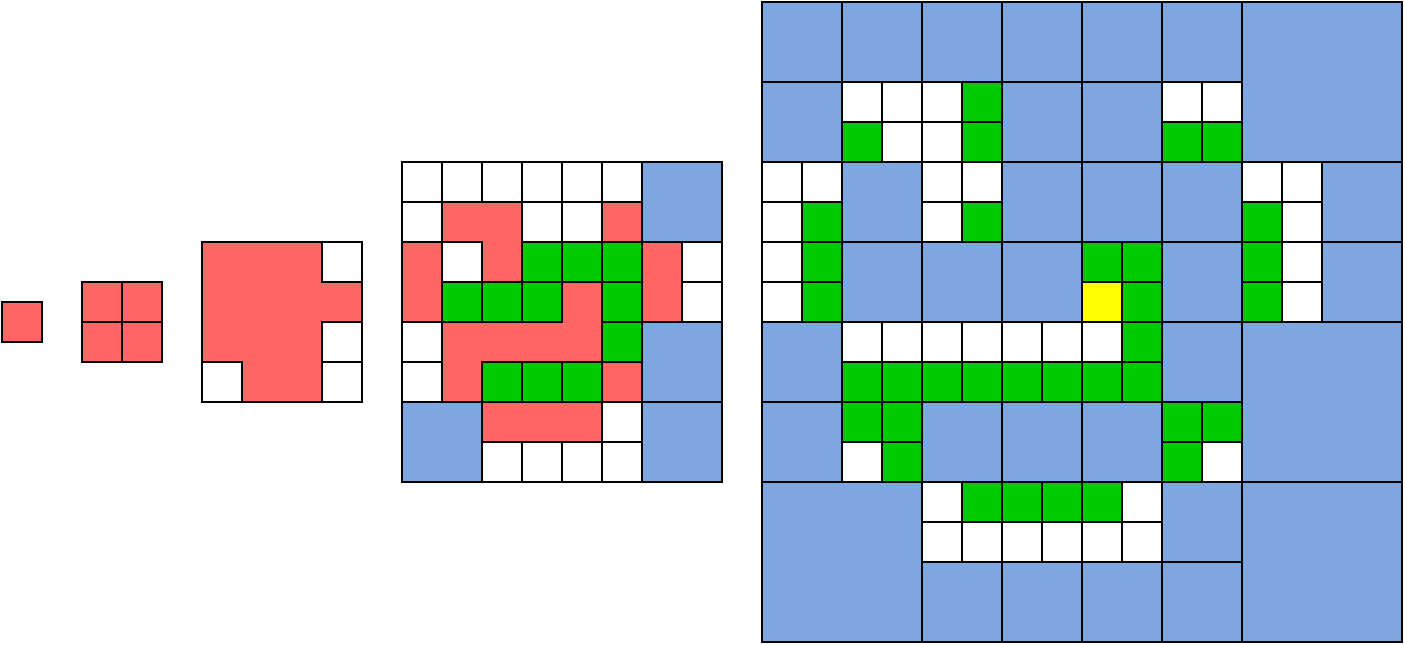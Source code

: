 <mxfile version="24.4.13" type="device">
  <diagram name="Page-1" id="Xse8WK59IOAnQLQ-py6_">
    <mxGraphModel dx="2045" dy="697" grid="1" gridSize="20" guides="0" tooltips="1" connect="0" arrows="0" fold="1" page="1" pageScale="1" pageWidth="850" pageHeight="1100" math="0" shadow="0">
      <root>
        <mxCell id="0" />
        <mxCell id="1" parent="0" />
        <mxCell id="hQ4Kj63C60F2XzSE5vp--160" value="" style="whiteSpace=wrap;html=1;aspect=fixed;" vertex="1" parent="1">
          <mxGeometry x="-340" y="760" width="320" height="320" as="geometry" />
        </mxCell>
        <mxCell id="hQ4Kj63C60F2XzSE5vp--51" value="" style="rounded=0;whiteSpace=wrap;html=1;fillColor=#7EA6E0;" vertex="1" parent="1">
          <mxGeometry x="-100" y="760" width="80" height="80" as="geometry" />
        </mxCell>
        <mxCell id="hQ4Kj63C60F2XzSE5vp--82" value="" style="rounded=0;whiteSpace=wrap;html=1;fillColor=#FF6666;" vertex="1" parent="1">
          <mxGeometry x="-720" y="910" width="20" height="20" as="geometry" />
        </mxCell>
        <mxCell id="hQ4Kj63C60F2XzSE5vp--83" value="" style="rounded=0;whiteSpace=wrap;html=1;fillColor=#FF6666;" vertex="1" parent="1">
          <mxGeometry x="-680" y="900" width="40" height="40" as="geometry" />
        </mxCell>
        <mxCell id="hQ4Kj63C60F2XzSE5vp--86" value="" style="endArrow=none;html=1;rounded=0;" edge="1" parent="1">
          <mxGeometry width="50" height="50" relative="1" as="geometry">
            <mxPoint x="-680" y="920" as="sourcePoint" />
            <mxPoint x="-640" y="920" as="targetPoint" />
          </mxGeometry>
        </mxCell>
        <mxCell id="hQ4Kj63C60F2XzSE5vp--87" value="" style="endArrow=none;html=1;rounded=0;" edge="1" parent="1">
          <mxGeometry width="50" height="50" relative="1" as="geometry">
            <mxPoint x="-660" y="940" as="sourcePoint" />
            <mxPoint x="-660" y="900" as="targetPoint" />
          </mxGeometry>
        </mxCell>
        <mxCell id="hQ4Kj63C60F2XzSE5vp--88" value="" style="whiteSpace=wrap;html=1;aspect=fixed;fillColor=#FF6666;" vertex="1" parent="1">
          <mxGeometry x="-620" y="880" width="80" height="80" as="geometry" />
        </mxCell>
        <mxCell id="hQ4Kj63C60F2XzSE5vp--97" value="" style="whiteSpace=wrap;html=1;aspect=fixed;fillColor=#FF6666;" vertex="1" parent="1">
          <mxGeometry x="-520" y="840" width="160" height="160" as="geometry" />
        </mxCell>
        <mxCell id="hQ4Kj63C60F2XzSE5vp--98" value="" style="rounded=0;whiteSpace=wrap;html=1;" vertex="1" parent="1">
          <mxGeometry x="-560" y="880" width="20" height="20" as="geometry" />
        </mxCell>
        <mxCell id="hQ4Kj63C60F2XzSE5vp--99" value="" style="rounded=0;whiteSpace=wrap;html=1;" vertex="1" parent="1">
          <mxGeometry x="-560" y="920" width="20" height="20" as="geometry" />
        </mxCell>
        <mxCell id="hQ4Kj63C60F2XzSE5vp--100" value="" style="rounded=0;whiteSpace=wrap;html=1;" vertex="1" parent="1">
          <mxGeometry x="-560" y="940" width="20" height="20" as="geometry" />
        </mxCell>
        <mxCell id="hQ4Kj63C60F2XzSE5vp--101" value="" style="rounded=0;whiteSpace=wrap;html=1;" vertex="1" parent="1">
          <mxGeometry x="-620" y="940" width="20" height="20" as="geometry" />
        </mxCell>
        <mxCell id="hQ4Kj63C60F2XzSE5vp--122" value="" style="rounded=0;whiteSpace=wrap;html=1;" vertex="1" parent="1">
          <mxGeometry x="-520" y="840" width="20" height="20" as="geometry" />
        </mxCell>
        <mxCell id="hQ4Kj63C60F2XzSE5vp--123" value="" style="rounded=0;whiteSpace=wrap;html=1;" vertex="1" parent="1">
          <mxGeometry x="-520" y="860" width="20" height="20" as="geometry" />
        </mxCell>
        <mxCell id="hQ4Kj63C60F2XzSE5vp--124" value="" style="whiteSpace=wrap;html=1;aspect=fixed;fillColor=#7EA6E0;" vertex="1" parent="1">
          <mxGeometry x="-400" y="840" width="40" height="40" as="geometry" />
        </mxCell>
        <mxCell id="hQ4Kj63C60F2XzSE5vp--126" value="" style="whiteSpace=wrap;html=1;aspect=fixed;fillColor=#7EA6E0;" vertex="1" parent="1">
          <mxGeometry x="-400" y="960" width="40" height="40" as="geometry" />
        </mxCell>
        <mxCell id="hQ4Kj63C60F2XzSE5vp--127" value="" style="whiteSpace=wrap;html=1;aspect=fixed;fillColor=#7EA6E0;" vertex="1" parent="1">
          <mxGeometry x="-400" y="920" width="40" height="40" as="geometry" />
        </mxCell>
        <mxCell id="hQ4Kj63C60F2XzSE5vp--129" value="" style="whiteSpace=wrap;html=1;aspect=fixed;fillColor=#7EA6E0;" vertex="1" parent="1">
          <mxGeometry x="-520" y="960" width="40" height="40" as="geometry" />
        </mxCell>
        <mxCell id="hQ4Kj63C60F2XzSE5vp--130" value="" style="rounded=0;whiteSpace=wrap;html=1;" vertex="1" parent="1">
          <mxGeometry x="-500" y="840" width="20" height="20" as="geometry" />
        </mxCell>
        <mxCell id="hQ4Kj63C60F2XzSE5vp--131" value="" style="rounded=0;whiteSpace=wrap;html=1;" vertex="1" parent="1">
          <mxGeometry x="-480" y="840" width="20" height="20" as="geometry" />
        </mxCell>
        <mxCell id="hQ4Kj63C60F2XzSE5vp--132" value="" style="rounded=0;whiteSpace=wrap;html=1;" vertex="1" parent="1">
          <mxGeometry x="-460" y="840" width="20" height="20" as="geometry" />
        </mxCell>
        <mxCell id="hQ4Kj63C60F2XzSE5vp--133" value="" style="rounded=0;whiteSpace=wrap;html=1;" vertex="1" parent="1">
          <mxGeometry x="-440" y="840" width="20" height="20" as="geometry" />
        </mxCell>
        <mxCell id="hQ4Kj63C60F2XzSE5vp--134" value="" style="rounded=0;whiteSpace=wrap;html=1;" vertex="1" parent="1">
          <mxGeometry x="-420" y="840" width="20" height="20" as="geometry" />
        </mxCell>
        <mxCell id="hQ4Kj63C60F2XzSE5vp--135" value="" style="rounded=0;whiteSpace=wrap;html=1;" vertex="1" parent="1">
          <mxGeometry x="-440" y="860" width="20" height="20" as="geometry" />
        </mxCell>
        <mxCell id="hQ4Kj63C60F2XzSE5vp--136" value="" style="rounded=0;whiteSpace=wrap;html=1;" vertex="1" parent="1">
          <mxGeometry x="-460" y="860" width="20" height="20" as="geometry" />
        </mxCell>
        <mxCell id="hQ4Kj63C60F2XzSE5vp--137" value="" style="rounded=0;whiteSpace=wrap;html=1;" vertex="1" parent="1">
          <mxGeometry x="-500" y="880" width="20" height="20" as="geometry" />
        </mxCell>
        <mxCell id="hQ4Kj63C60F2XzSE5vp--138" value="" style="rounded=0;whiteSpace=wrap;html=1;" vertex="1" parent="1">
          <mxGeometry x="-520" y="920" width="20" height="20" as="geometry" />
        </mxCell>
        <mxCell id="hQ4Kj63C60F2XzSE5vp--139" value="" style="rounded=0;whiteSpace=wrap;html=1;" vertex="1" parent="1">
          <mxGeometry x="-520" y="940" width="20" height="20" as="geometry" />
        </mxCell>
        <mxCell id="hQ4Kj63C60F2XzSE5vp--140" value="" style="rounded=0;whiteSpace=wrap;html=1;" vertex="1" parent="1">
          <mxGeometry x="-480" y="980" width="20" height="20" as="geometry" />
        </mxCell>
        <mxCell id="hQ4Kj63C60F2XzSE5vp--141" value="" style="rounded=0;whiteSpace=wrap;html=1;" vertex="1" parent="1">
          <mxGeometry x="-460" y="980" width="20" height="20" as="geometry" />
        </mxCell>
        <mxCell id="hQ4Kj63C60F2XzSE5vp--142" value="" style="rounded=0;whiteSpace=wrap;html=1;" vertex="1" parent="1">
          <mxGeometry x="-440" y="980" width="20" height="20" as="geometry" />
        </mxCell>
        <mxCell id="hQ4Kj63C60F2XzSE5vp--143" value="" style="rounded=0;whiteSpace=wrap;html=1;" vertex="1" parent="1">
          <mxGeometry x="-420" y="980" width="20" height="20" as="geometry" />
        </mxCell>
        <mxCell id="hQ4Kj63C60F2XzSE5vp--144" value="" style="rounded=0;whiteSpace=wrap;html=1;" vertex="1" parent="1">
          <mxGeometry x="-420" y="960" width="20" height="20" as="geometry" />
        </mxCell>
        <mxCell id="hQ4Kj63C60F2XzSE5vp--145" value="" style="rounded=0;whiteSpace=wrap;html=1;" vertex="1" parent="1">
          <mxGeometry x="-380" y="900" width="20" height="20" as="geometry" />
        </mxCell>
        <mxCell id="hQ4Kj63C60F2XzSE5vp--146" value="" style="rounded=0;whiteSpace=wrap;html=1;" vertex="1" parent="1">
          <mxGeometry x="-380" y="880" width="20" height="20" as="geometry" />
        </mxCell>
        <mxCell id="hQ4Kj63C60F2XzSE5vp--147" value="" style="rounded=0;whiteSpace=wrap;html=1;fillColor=#00CC00;" vertex="1" parent="1">
          <mxGeometry x="-420" y="880" width="20" height="20" as="geometry" />
        </mxCell>
        <mxCell id="hQ4Kj63C60F2XzSE5vp--149" value="" style="rounded=0;whiteSpace=wrap;html=1;fillColor=#00CC00;" vertex="1" parent="1">
          <mxGeometry x="-420" y="900" width="20" height="20" as="geometry" />
        </mxCell>
        <mxCell id="hQ4Kj63C60F2XzSE5vp--150" value="" style="rounded=0;whiteSpace=wrap;html=1;fillColor=#00CC00;" vertex="1" parent="1">
          <mxGeometry x="-440" y="880" width="20" height="20" as="geometry" />
        </mxCell>
        <mxCell id="hQ4Kj63C60F2XzSE5vp--151" value="" style="rounded=0;whiteSpace=wrap;html=1;fillColor=#00CC00;" vertex="1" parent="1">
          <mxGeometry x="-460" y="880" width="20" height="20" as="geometry" />
        </mxCell>
        <mxCell id="hQ4Kj63C60F2XzSE5vp--152" value="" style="rounded=0;whiteSpace=wrap;html=1;fillColor=#00CC00;" vertex="1" parent="1">
          <mxGeometry x="-460" y="900" width="20" height="20" as="geometry" />
        </mxCell>
        <mxCell id="hQ4Kj63C60F2XzSE5vp--153" value="" style="rounded=0;whiteSpace=wrap;html=1;fillColor=#00CC00;" vertex="1" parent="1">
          <mxGeometry x="-480" y="900" width="20" height="20" as="geometry" />
        </mxCell>
        <mxCell id="hQ4Kj63C60F2XzSE5vp--154" value="" style="rounded=0;whiteSpace=wrap;html=1;fillColor=#00CC00;" vertex="1" parent="1">
          <mxGeometry x="-500" y="900" width="20" height="20" as="geometry" />
        </mxCell>
        <mxCell id="hQ4Kj63C60F2XzSE5vp--155" value="" style="rounded=0;whiteSpace=wrap;html=1;fillColor=#00CC00;" vertex="1" parent="1">
          <mxGeometry x="-480" y="940" width="20" height="20" as="geometry" />
        </mxCell>
        <mxCell id="hQ4Kj63C60F2XzSE5vp--156" value="" style="rounded=0;whiteSpace=wrap;html=1;fillColor=#00CC00;" vertex="1" parent="1">
          <mxGeometry x="-460" y="940" width="20" height="20" as="geometry" />
        </mxCell>
        <mxCell id="hQ4Kj63C60F2XzSE5vp--157" value="" style="rounded=0;whiteSpace=wrap;html=1;fillColor=#00CC00;" vertex="1" parent="1">
          <mxGeometry x="-440" y="940" width="20" height="20" as="geometry" />
        </mxCell>
        <mxCell id="hQ4Kj63C60F2XzSE5vp--158" value="" style="rounded=0;whiteSpace=wrap;html=1;fillColor=#00CC00;" vertex="1" parent="1">
          <mxGeometry x="-420" y="920" width="20" height="20" as="geometry" />
        </mxCell>
        <mxCell id="hQ4Kj63C60F2XzSE5vp--106" value="" style="endArrow=none;html=1;rounded=0;" edge="1" parent="1">
          <mxGeometry width="50" height="50" relative="1" as="geometry">
            <mxPoint x="-420" y="1000" as="sourcePoint" />
            <mxPoint x="-420" y="840" as="targetPoint" />
          </mxGeometry>
        </mxCell>
        <mxCell id="hQ4Kj63C60F2XzSE5vp--107" value="" style="endArrow=none;html=1;rounded=0;" edge="1" parent="1">
          <mxGeometry width="50" height="50" relative="1" as="geometry">
            <mxPoint x="-400" y="1000" as="sourcePoint" />
            <mxPoint x="-400" y="840" as="targetPoint" />
          </mxGeometry>
        </mxCell>
        <mxCell id="hQ4Kj63C60F2XzSE5vp--119" value="" style="endArrow=none;html=1;rounded=0;" edge="1" parent="1">
          <mxGeometry width="50" height="50" relative="1" as="geometry">
            <mxPoint x="-520" y="960" as="sourcePoint" />
            <mxPoint x="-360" y="960" as="targetPoint" />
          </mxGeometry>
        </mxCell>
        <mxCell id="hQ4Kj63C60F2XzSE5vp--161" value="" style="rounded=0;whiteSpace=wrap;html=1;fillColor=#7EA6E0;" vertex="1" parent="1">
          <mxGeometry x="-340" y="800" width="40" height="40" as="geometry" />
        </mxCell>
        <mxCell id="hQ4Kj63C60F2XzSE5vp--164" value="" style="rounded=0;whiteSpace=wrap;html=1;fillColor=#7EA6E0;" vertex="1" parent="1">
          <mxGeometry x="-220" y="840" width="40" height="40" as="geometry" />
        </mxCell>
        <mxCell id="hQ4Kj63C60F2XzSE5vp--166" value="" style="rounded=0;whiteSpace=wrap;html=1;fillColor=#7EA6E0;" vertex="1" parent="1">
          <mxGeometry x="-140" y="760" width="40" height="40" as="geometry" />
        </mxCell>
        <mxCell id="hQ4Kj63C60F2XzSE5vp--169" value="" style="rounded=0;whiteSpace=wrap;html=1;fillColor=#7EA6E0;" vertex="1" parent="1">
          <mxGeometry x="-300" y="840" width="40" height="40" as="geometry" />
        </mxCell>
        <mxCell id="hQ4Kj63C60F2XzSE5vp--172" value="" style="rounded=0;whiteSpace=wrap;html=1;fillColor=#7EA6E0;" vertex="1" parent="1">
          <mxGeometry x="-340" y="960" width="40" height="40" as="geometry" />
        </mxCell>
        <mxCell id="hQ4Kj63C60F2XzSE5vp--173" value="" style="rounded=0;whiteSpace=wrap;html=1;fillColor=#7EA6E0;" vertex="1" parent="1">
          <mxGeometry x="-260" y="960" width="40" height="40" as="geometry" />
        </mxCell>
        <mxCell id="hQ4Kj63C60F2XzSE5vp--176" value="" style="rounded=0;whiteSpace=wrap;html=1;fillColor=#7EA6E0;" vertex="1" parent="1">
          <mxGeometry x="-300" y="880" width="40" height="40" as="geometry" />
        </mxCell>
        <mxCell id="hQ4Kj63C60F2XzSE5vp--180" value="" style="rounded=0;whiteSpace=wrap;html=1;fillColor=#7EA6E0;" vertex="1" parent="1">
          <mxGeometry x="-140" y="840" width="40" height="40" as="geometry" />
        </mxCell>
        <mxCell id="hQ4Kj63C60F2XzSE5vp--183" value="" style="rounded=0;whiteSpace=wrap;html=1;fillColor=#7EA6E0;" vertex="1" parent="1">
          <mxGeometry x="-140" y="1000" width="40" height="40" as="geometry" />
        </mxCell>
        <mxCell id="hQ4Kj63C60F2XzSE5vp--187" value="" style="rounded=0;whiteSpace=wrap;html=1;fillColor=#7EA6E0;" vertex="1" parent="1">
          <mxGeometry x="-260" y="1040" width="40" height="40" as="geometry" />
        </mxCell>
        <mxCell id="hQ4Kj63C60F2XzSE5vp--189" value="" style="rounded=0;whiteSpace=wrap;html=1;fillColor=#7EA6E0;" vertex="1" parent="1">
          <mxGeometry x="-60" y="880" width="40" height="40" as="geometry" />
        </mxCell>
        <mxCell id="hQ4Kj63C60F2XzSE5vp--190" value="" style="rounded=0;whiteSpace=wrap;html=1;fillColor=#7EA6E0;" vertex="1" parent="1">
          <mxGeometry x="-100" y="1000" width="80" height="80" as="geometry" />
        </mxCell>
        <mxCell id="hQ4Kj63C60F2XzSE5vp--191" value="" style="rounded=0;whiteSpace=wrap;html=1;fillColor=#7EA6E0;" vertex="1" parent="1">
          <mxGeometry x="-340" y="1000" width="80" height="80" as="geometry" />
        </mxCell>
        <mxCell id="hQ4Kj63C60F2XzSE5vp--192" value="" style="rounded=0;whiteSpace=wrap;html=1;fillColor=#00CC00;" vertex="1" parent="1">
          <mxGeometry x="-300" y="820" width="20" height="20" as="geometry" />
        </mxCell>
        <mxCell id="hQ4Kj63C60F2XzSE5vp--193" value="" style="rounded=0;whiteSpace=wrap;html=1;fillColor=#00CC00;" vertex="1" parent="1">
          <mxGeometry x="-240" y="800" width="20" height="40" as="geometry" />
        </mxCell>
        <mxCell id="hQ4Kj63C60F2XzSE5vp--194" value="" style="rounded=0;whiteSpace=wrap;html=1;fillColor=#7EA6E0;" vertex="1" parent="1">
          <mxGeometry x="-340" y="760" width="40" height="40" as="geometry" />
        </mxCell>
        <mxCell id="hQ4Kj63C60F2XzSE5vp--195" value="" style="rounded=0;whiteSpace=wrap;html=1;fillColor=#00CC00;" vertex="1" parent="1">
          <mxGeometry x="-240" y="860" width="20" height="20" as="geometry" />
        </mxCell>
        <mxCell id="hQ4Kj63C60F2XzSE5vp--196" value="" style="rounded=0;whiteSpace=wrap;html=1;fillColor=#00CC00;" vertex="1" parent="1">
          <mxGeometry x="-320" y="860" width="20" height="60" as="geometry" />
        </mxCell>
        <mxCell id="hQ4Kj63C60F2XzSE5vp--197" value="" style="rounded=0;whiteSpace=wrap;html=1;fillColor=#FFFF00;" vertex="1" parent="1">
          <mxGeometry x="-180" y="900" width="20" height="20" as="geometry" />
        </mxCell>
        <mxCell id="hQ4Kj63C60F2XzSE5vp--198" value="" style="rounded=0;whiteSpace=wrap;html=1;fillColor=#00CC00;" vertex="1" parent="1">
          <mxGeometry x="-140" y="820" width="40" height="20" as="geometry" />
        </mxCell>
        <mxCell id="hQ4Kj63C60F2XzSE5vp--199" value="" style="rounded=0;whiteSpace=wrap;html=1;fillColor=#00CC00;" vertex="1" parent="1">
          <mxGeometry x="-100" y="860" width="20" height="60" as="geometry" />
        </mxCell>
        <mxCell id="hQ4Kj63C60F2XzSE5vp--200" value="" style="rounded=0;whiteSpace=wrap;html=1;fillColor=#00CC00;" vertex="1" parent="1">
          <mxGeometry x="-160" y="880" width="20" height="80" as="geometry" />
        </mxCell>
        <mxCell id="hQ4Kj63C60F2XzSE5vp--201" value="" style="rounded=0;whiteSpace=wrap;html=1;fillColor=#00CC00;" vertex="1" parent="1">
          <mxGeometry x="-180" y="880" width="20" height="20" as="geometry" />
        </mxCell>
        <mxCell id="hQ4Kj63C60F2XzSE5vp--202" value="" style="rounded=0;whiteSpace=wrap;html=1;fillColor=#00CC00;" vertex="1" parent="1">
          <mxGeometry x="-240" y="1000" width="80" height="20" as="geometry" />
        </mxCell>
        <mxCell id="hQ4Kj63C60F2XzSE5vp--203" value="" style="rounded=0;whiteSpace=wrap;html=1;fillColor=#00CC00;" vertex="1" parent="1">
          <mxGeometry x="-300" y="940" width="20" height="40" as="geometry" />
        </mxCell>
        <mxCell id="hQ4Kj63C60F2XzSE5vp--204" value="" style="rounded=0;whiteSpace=wrap;html=1;fillColor=#00CC00;" vertex="1" parent="1">
          <mxGeometry x="-280" y="940" width="20" height="60" as="geometry" />
        </mxCell>
        <mxCell id="hQ4Kj63C60F2XzSE5vp--205" value="" style="rounded=0;whiteSpace=wrap;html=1;fillColor=#00CC00;" vertex="1" parent="1">
          <mxGeometry x="-260" y="940" width="100" height="20" as="geometry" />
        </mxCell>
        <mxCell id="hQ4Kj63C60F2XzSE5vp--206" value="" style="rounded=0;whiteSpace=wrap;html=1;fillColor=#00CC00;" vertex="1" parent="1">
          <mxGeometry x="-140" y="960" width="20" height="40" as="geometry" />
        </mxCell>
        <mxCell id="hQ4Kj63C60F2XzSE5vp--207" value="" style="rounded=0;whiteSpace=wrap;html=1;fillColor=#00CC00;" vertex="1" parent="1">
          <mxGeometry x="-120" y="960" width="20" height="20" as="geometry" />
        </mxCell>
        <mxCell id="hQ4Kj63C60F2XzSE5vp--262" value="" style="rounded=0;whiteSpace=wrap;html=1;fillColor=#7EA6E0;" vertex="1" parent="1">
          <mxGeometry x="-220" y="800" width="40" height="40" as="geometry" />
        </mxCell>
        <mxCell id="hQ4Kj63C60F2XzSE5vp--263" value="" style="rounded=0;whiteSpace=wrap;html=1;fillColor=#7EA6E0;" vertex="1" parent="1">
          <mxGeometry x="-220" y="760" width="40" height="40" as="geometry" />
        </mxCell>
        <mxCell id="hQ4Kj63C60F2XzSE5vp--264" value="" style="rounded=0;whiteSpace=wrap;html=1;fillColor=#7EA6E0;" vertex="1" parent="1">
          <mxGeometry x="-180" y="760" width="40" height="40" as="geometry" />
        </mxCell>
        <mxCell id="hQ4Kj63C60F2XzSE5vp--265" value="" style="rounded=0;whiteSpace=wrap;html=1;fillColor=#7EA6E0;" vertex="1" parent="1">
          <mxGeometry x="-180" y="800" width="40" height="40" as="geometry" />
        </mxCell>
        <mxCell id="hQ4Kj63C60F2XzSE5vp--266" value="" style="rounded=0;whiteSpace=wrap;html=1;fillColor=#7EA6E0;" vertex="1" parent="1">
          <mxGeometry x="-180" y="840" width="40" height="40" as="geometry" />
        </mxCell>
        <mxCell id="hQ4Kj63C60F2XzSE5vp--267" value="" style="rounded=0;whiteSpace=wrap;html=1;fillColor=#7EA6E0;" vertex="1" parent="1">
          <mxGeometry x="-300" y="760" width="40" height="40" as="geometry" />
        </mxCell>
        <mxCell id="hQ4Kj63C60F2XzSE5vp--268" value="" style="rounded=0;whiteSpace=wrap;html=1;fillColor=#7EA6E0;" vertex="1" parent="1">
          <mxGeometry x="-260" y="760" width="40" height="40" as="geometry" />
        </mxCell>
        <mxCell id="hQ4Kj63C60F2XzSE5vp--269" value="" style="rounded=0;whiteSpace=wrap;html=1;fillColor=#7EA6E0;" vertex="1" parent="1">
          <mxGeometry x="-260" y="880" width="40" height="40" as="geometry" />
        </mxCell>
        <mxCell id="hQ4Kj63C60F2XzSE5vp--270" value="" style="rounded=0;whiteSpace=wrap;html=1;fillColor=#7EA6E0;" vertex="1" parent="1">
          <mxGeometry x="-220" y="880" width="40" height="40" as="geometry" />
        </mxCell>
        <mxCell id="hQ4Kj63C60F2XzSE5vp--271" value="" style="rounded=0;whiteSpace=wrap;html=1;fillColor=#7EA6E0;" vertex="1" parent="1">
          <mxGeometry x="-140" y="880" width="40" height="40" as="geometry" />
        </mxCell>
        <mxCell id="hQ4Kj63C60F2XzSE5vp--272" value="" style="rounded=0;whiteSpace=wrap;html=1;fillColor=#7EA6E0;" vertex="1" parent="1">
          <mxGeometry x="-140" y="920" width="40" height="40" as="geometry" />
        </mxCell>
        <mxCell id="hQ4Kj63C60F2XzSE5vp--273" value="" style="rounded=0;whiteSpace=wrap;html=1;fillColor=#7EA6E0;" vertex="1" parent="1">
          <mxGeometry x="-60" y="840" width="40" height="40" as="geometry" />
        </mxCell>
        <mxCell id="hQ4Kj63C60F2XzSE5vp--274" value="" style="rounded=0;whiteSpace=wrap;html=1;fillColor=#7EA6E0;" vertex="1" parent="1">
          <mxGeometry x="-100" y="920" width="80" height="80" as="geometry" />
        </mxCell>
        <mxCell id="hQ4Kj63C60F2XzSE5vp--275" value="" style="rounded=0;whiteSpace=wrap;html=1;fillColor=#7EA6E0;" vertex="1" parent="1">
          <mxGeometry x="-220" y="1040" width="40" height="40" as="geometry" />
        </mxCell>
        <mxCell id="hQ4Kj63C60F2XzSE5vp--276" value="" style="rounded=0;whiteSpace=wrap;html=1;fillColor=#7EA6E0;" vertex="1" parent="1">
          <mxGeometry x="-180" y="1040" width="40" height="40" as="geometry" />
        </mxCell>
        <mxCell id="hQ4Kj63C60F2XzSE5vp--277" value="" style="rounded=0;whiteSpace=wrap;html=1;fillColor=#7EA6E0;" vertex="1" parent="1">
          <mxGeometry x="-140" y="1040" width="40" height="40" as="geometry" />
        </mxCell>
        <mxCell id="hQ4Kj63C60F2XzSE5vp--278" value="" style="rounded=0;whiteSpace=wrap;html=1;fillColor=#7EA6E0;" vertex="1" parent="1">
          <mxGeometry x="-220" y="960" width="40" height="40" as="geometry" />
        </mxCell>
        <mxCell id="hQ4Kj63C60F2XzSE5vp--279" value="" style="rounded=0;whiteSpace=wrap;html=1;fillColor=#7EA6E0;" vertex="1" parent="1">
          <mxGeometry x="-180" y="960" width="40" height="40" as="geometry" />
        </mxCell>
        <mxCell id="hQ4Kj63C60F2XzSE5vp--280" value="" style="rounded=0;whiteSpace=wrap;html=1;fillColor=#7EA6E0;" vertex="1" parent="1">
          <mxGeometry x="-340" y="920" width="40" height="40" as="geometry" />
        </mxCell>
        <mxCell id="hQ4Kj63C60F2XzSE5vp--281" value="" style="rounded=0;whiteSpace=wrap;html=1;fillColor=#00CC00;" vertex="1" parent="1">
          <mxGeometry x="-320" y="880" width="20" height="20" as="geometry" />
        </mxCell>
        <mxCell id="hQ4Kj63C60F2XzSE5vp--282" value="" style="rounded=0;whiteSpace=wrap;html=1;fillColor=#00CC00;" vertex="1" parent="1">
          <mxGeometry x="-240" y="940" width="20" height="20" as="geometry" />
        </mxCell>
        <mxCell id="hQ4Kj63C60F2XzSE5vp--283" value="" style="rounded=0;whiteSpace=wrap;html=1;fillColor=#00CC00;" vertex="1" parent="1">
          <mxGeometry x="-200" y="940" width="20" height="20" as="geometry" />
        </mxCell>
        <mxCell id="hQ4Kj63C60F2XzSE5vp--284" value="" style="rounded=0;whiteSpace=wrap;html=1;fillColor=#00CC00;" vertex="1" parent="1">
          <mxGeometry x="-160" y="920" width="20" height="20" as="geometry" />
        </mxCell>
        <mxCell id="hQ4Kj63C60F2XzSE5vp--285" value="" style="rounded=0;whiteSpace=wrap;html=1;fillColor=#00CC00;" vertex="1" parent="1">
          <mxGeometry x="-160" y="880" width="20" height="20" as="geometry" />
        </mxCell>
        <mxCell id="hQ4Kj63C60F2XzSE5vp--286" value="" style="rounded=0;whiteSpace=wrap;html=1;fillColor=#00CC00;" vertex="1" parent="1">
          <mxGeometry x="-240" y="820" width="20" height="20" as="geometry" />
        </mxCell>
        <mxCell id="hQ4Kj63C60F2XzSE5vp--287" value="" style="rounded=0;whiteSpace=wrap;html=1;fillColor=#00CC00;" vertex="1" parent="1">
          <mxGeometry x="-140" y="820" width="20" height="20" as="geometry" />
        </mxCell>
        <mxCell id="hQ4Kj63C60F2XzSE5vp--288" value="" style="rounded=0;whiteSpace=wrap;html=1;fillColor=#00CC00;" vertex="1" parent="1">
          <mxGeometry x="-100" y="880" width="20" height="20" as="geometry" />
        </mxCell>
        <mxCell id="hQ4Kj63C60F2XzSE5vp--289" value="" style="rounded=0;whiteSpace=wrap;html=1;fillColor=#00CC00;" vertex="1" parent="1">
          <mxGeometry x="-140" y="960" width="20" height="20" as="geometry" />
        </mxCell>
        <mxCell id="hQ4Kj63C60F2XzSE5vp--290" value="" style="rounded=0;whiteSpace=wrap;html=1;fillColor=#00CC00;" vertex="1" parent="1">
          <mxGeometry x="-220" y="1000" width="20" height="20" as="geometry" />
        </mxCell>
        <mxCell id="hQ4Kj63C60F2XzSE5vp--291" value="" style="rounded=0;whiteSpace=wrap;html=1;fillColor=#00CC00;" vertex="1" parent="1">
          <mxGeometry x="-180" y="1000" width="20" height="20" as="geometry" />
        </mxCell>
        <mxCell id="hQ4Kj63C60F2XzSE5vp--294" value="" style="rounded=0;whiteSpace=wrap;html=1;fillColor=#00CC00;" vertex="1" parent="1">
          <mxGeometry x="-280" y="960" width="20" height="20" as="geometry" />
        </mxCell>
        <mxCell id="hQ4Kj63C60F2XzSE5vp--295" value="" style="rounded=0;whiteSpace=wrap;html=1;fillColor=#00CC00;" vertex="1" parent="1">
          <mxGeometry x="-300" y="940" width="20" height="20" as="geometry" />
        </mxCell>
        <mxCell id="hQ4Kj63C60F2XzSE5vp--296" value="" style="rounded=0;whiteSpace=wrap;html=1;" vertex="1" parent="1">
          <mxGeometry x="-340" y="840" width="20" height="20" as="geometry" />
        </mxCell>
        <mxCell id="hQ4Kj63C60F2XzSE5vp--297" value="" style="rounded=0;whiteSpace=wrap;html=1;" vertex="1" parent="1">
          <mxGeometry x="-340" y="880" width="20" height="20" as="geometry" />
        </mxCell>
        <mxCell id="hQ4Kj63C60F2XzSE5vp--298" value="" style="rounded=0;whiteSpace=wrap;html=1;" vertex="1" parent="1">
          <mxGeometry x="-280" y="800" width="20" height="20" as="geometry" />
        </mxCell>
        <mxCell id="hQ4Kj63C60F2XzSE5vp--299" value="" style="rounded=0;whiteSpace=wrap;html=1;" vertex="1" parent="1">
          <mxGeometry x="-260" y="820" width="20" height="20" as="geometry" />
        </mxCell>
        <mxCell id="hQ4Kj63C60F2XzSE5vp--300" value="" style="rounded=0;whiteSpace=wrap;html=1;" vertex="1" parent="1">
          <mxGeometry x="-260" y="840" width="20" height="20" as="geometry" />
        </mxCell>
        <mxCell id="hQ4Kj63C60F2XzSE5vp--301" value="" style="rounded=0;whiteSpace=wrap;html=1;" vertex="1" parent="1">
          <mxGeometry x="-120" y="800" width="20" height="20" as="geometry" />
        </mxCell>
        <mxCell id="hQ4Kj63C60F2XzSE5vp--302" value="" style="rounded=0;whiteSpace=wrap;html=1;" vertex="1" parent="1">
          <mxGeometry x="-80" y="840" width="20" height="20" as="geometry" />
        </mxCell>
        <mxCell id="hQ4Kj63C60F2XzSE5vp--303" value="" style="rounded=0;whiteSpace=wrap;html=1;" vertex="1" parent="1">
          <mxGeometry x="-80" y="880" width="20" height="20" as="geometry" />
        </mxCell>
        <mxCell id="hQ4Kj63C60F2XzSE5vp--304" value="" style="rounded=0;whiteSpace=wrap;html=1;" vertex="1" parent="1">
          <mxGeometry x="-200" y="920" width="20" height="20" as="geometry" />
        </mxCell>
        <mxCell id="hQ4Kj63C60F2XzSE5vp--305" value="" style="rounded=0;whiteSpace=wrap;html=1;" vertex="1" parent="1">
          <mxGeometry x="-240" y="920" width="20" height="20" as="geometry" />
        </mxCell>
        <mxCell id="hQ4Kj63C60F2XzSE5vp--306" value="" style="rounded=0;whiteSpace=wrap;html=1;" vertex="1" parent="1">
          <mxGeometry x="-280" y="920" width="20" height="20" as="geometry" />
        </mxCell>
        <mxCell id="hQ4Kj63C60F2XzSE5vp--307" value="" style="rounded=0;whiteSpace=wrap;html=1;" vertex="1" parent="1">
          <mxGeometry x="-260" y="1020" width="20" height="20" as="geometry" />
        </mxCell>
        <mxCell id="hQ4Kj63C60F2XzSE5vp--308" value="" style="rounded=0;whiteSpace=wrap;html=1;" vertex="1" parent="1">
          <mxGeometry x="-220" y="1020" width="20" height="20" as="geometry" />
        </mxCell>
        <mxCell id="hQ4Kj63C60F2XzSE5vp--309" value="" style="rounded=0;whiteSpace=wrap;html=1;" vertex="1" parent="1">
          <mxGeometry x="-180" y="1020" width="20" height="20" as="geometry" />
        </mxCell>
        <mxCell id="hQ4Kj63C60F2XzSE5vp--310" value="" style="rounded=0;whiteSpace=wrap;html=1;" vertex="1" parent="1">
          <mxGeometry x="-160" y="1000" width="20" height="20" as="geometry" />
        </mxCell>
      </root>
    </mxGraphModel>
  </diagram>
</mxfile>
